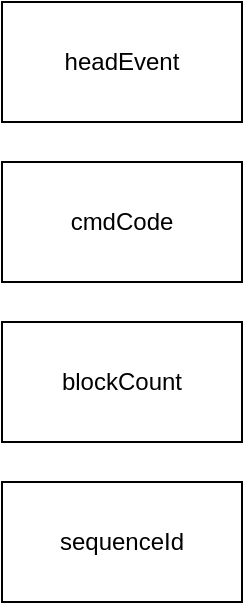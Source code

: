 <mxfile version="15.9.6" type="github"><diagram id="N8Edi52NSmTYdyOakT1O" name="Page-1"><mxGraphModel dx="625" dy="585" grid="1" gridSize="10" guides="1" tooltips="1" connect="1" arrows="1" fold="1" page="1" pageScale="1" pageWidth="827" pageHeight="1169" math="0" shadow="0"><root><mxCell id="0"/><mxCell id="1" parent="0"/><mxCell id="ttSso2FikDegnhqfddx3-1" value="headEvent" style="rounded=0;whiteSpace=wrap;html=1;" vertex="1" parent="1"><mxGeometry x="70" y="20" width="120" height="60" as="geometry"/></mxCell><mxCell id="ttSso2FikDegnhqfddx3-2" value="cmdCode" style="rounded=0;whiteSpace=wrap;html=1;" vertex="1" parent="1"><mxGeometry x="70" y="100" width="120" height="60" as="geometry"/></mxCell><mxCell id="ttSso2FikDegnhqfddx3-3" value="blockCount" style="rounded=0;whiteSpace=wrap;html=1;" vertex="1" parent="1"><mxGeometry x="70" y="180" width="120" height="60" as="geometry"/></mxCell><mxCell id="ttSso2FikDegnhqfddx3-4" value="sequenceId" style="rounded=0;whiteSpace=wrap;html=1;" vertex="1" parent="1"><mxGeometry x="70" y="260" width="120" height="60" as="geometry"/></mxCell></root></mxGraphModel></diagram></mxfile>